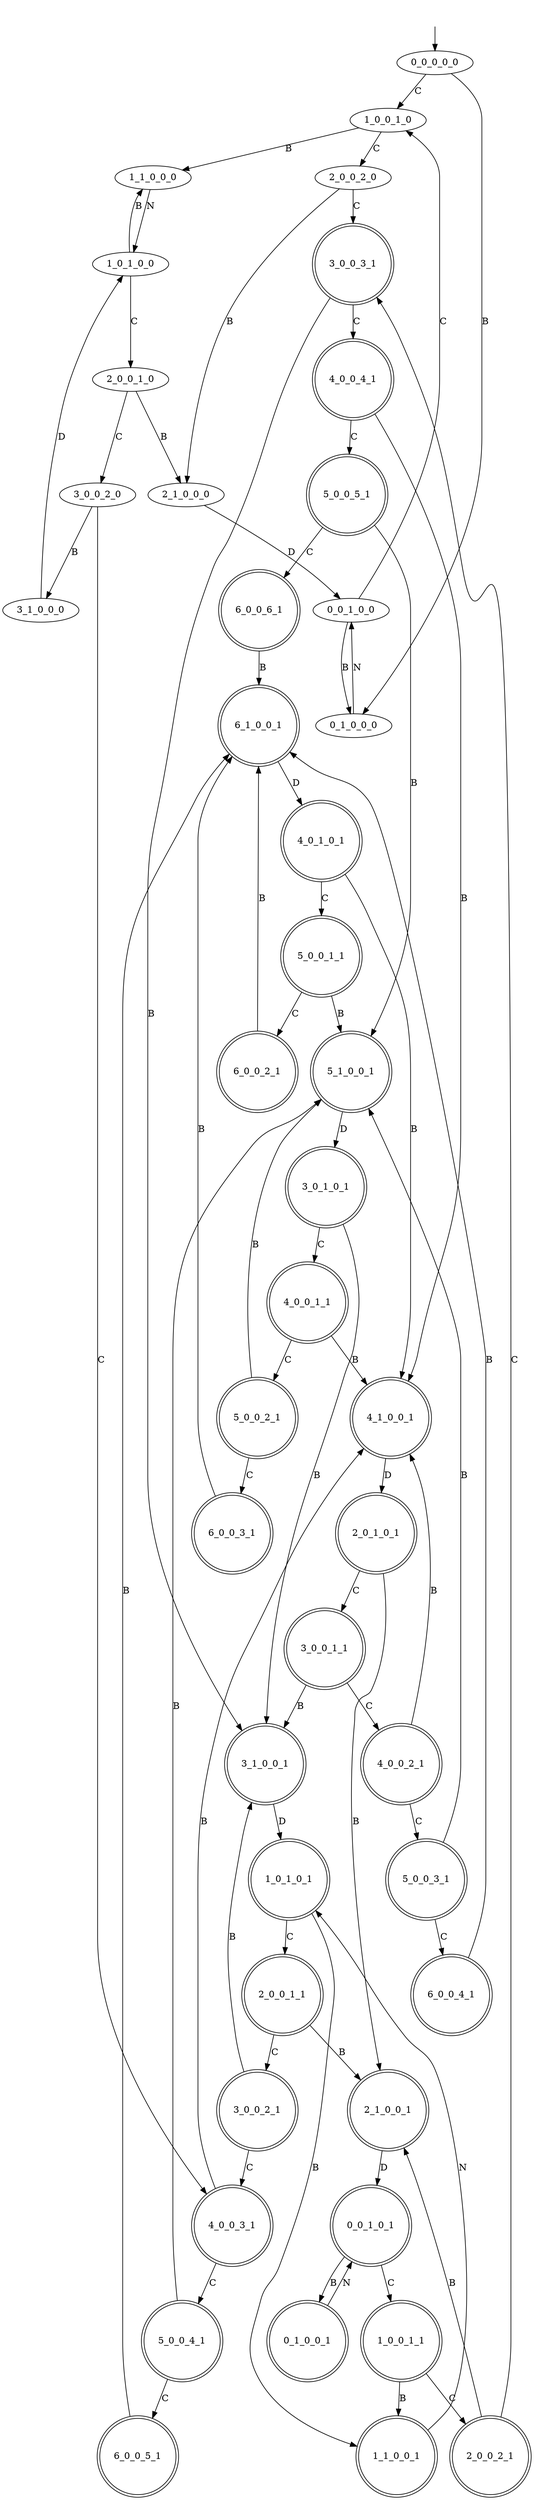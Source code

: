 digraph B {
"0_0_0_0_0" [label="0_0_0_0_0"];
"1_0_0_1_0" [label="1_0_0_1_0"];
"2_0_0_2_0" [label="2_0_0_2_0"];
"3_0_0_3_1" [label="3_0_0_3_1", shape=doublecircle];
"4_0_0_4_1" [label="4_0_0_4_1", shape=doublecircle];
"5_0_0_5_1" [label="5_0_0_5_1", shape=doublecircle];
"6_0_0_6_1" [label="6_0_0_6_1", shape=doublecircle];
"6_1_0_0_1" [label="6_1_0_0_1", shape=doublecircle];
"4_0_1_0_1" [label="4_0_1_0_1", shape=doublecircle];
"5_0_0_1_1" [label="5_0_0_1_1", shape=doublecircle];
"6_0_0_2_1" [label="6_0_0_2_1", shape=doublecircle];
"5_1_0_0_1" [label="5_1_0_0_1", shape=doublecircle];
"3_0_1_0_1" [label="3_0_1_0_1", shape=doublecircle];
"4_0_0_1_1" [label="4_0_0_1_1", shape=doublecircle];
"5_0_0_2_1" [label="5_0_0_2_1", shape=doublecircle];
"6_0_0_3_1" [label="6_0_0_3_1", shape=doublecircle];
"4_1_0_0_1" [label="4_1_0_0_1", shape=doublecircle];
"2_0_1_0_1" [label="2_0_1_0_1", shape=doublecircle];
"3_0_0_1_1" [label="3_0_0_1_1", shape=doublecircle];
"4_0_0_2_1" [label="4_0_0_2_1", shape=doublecircle];
"5_0_0_3_1" [label="5_0_0_3_1", shape=doublecircle];
"6_0_0_4_1" [label="6_0_0_4_1", shape=doublecircle];
"3_1_0_0_1" [label="3_1_0_0_1", shape=doublecircle];
"1_0_1_0_1" [label="1_0_1_0_1", shape=doublecircle];
"2_0_0_1_1" [label="2_0_0_1_1", shape=doublecircle];
"3_0_0_2_1" [label="3_0_0_2_1", shape=doublecircle];
"4_0_0_3_1" [label="4_0_0_3_1", shape=doublecircle];
"5_0_0_4_1" [label="5_0_0_4_1", shape=doublecircle];
"6_0_0_5_1" [label="6_0_0_5_1", shape=doublecircle];
"2_1_0_0_1" [label="2_1_0_0_1", shape=doublecircle];
"0_0_1_0_1" [label="0_0_1_0_1", shape=doublecircle];
"1_0_0_1_1" [label="1_0_0_1_1", shape=doublecircle];
"2_0_0_2_1" [label="2_0_0_2_1", shape=doublecircle];
"1_1_0_0_1" [label="1_1_0_0_1", shape=doublecircle];
"0_1_0_0_1" [label="0_1_0_0_1", shape=doublecircle];
"2_1_0_0_0" [label="2_1_0_0_0"];
"0_0_1_0_0" [label="0_0_1_0_0"];
"0_1_0_0_0" [label="0_1_0_0_0"];
"1_1_0_0_0" [label="1_1_0_0_0"];
"1_0_1_0_0" [label="1_0_1_0_0"];
"2_0_0_1_0" [label="2_0_0_1_0"];
"3_0_0_2_0" [label="3_0_0_2_0"];
"3_1_0_0_0" [label="3_1_0_0_0"];
"0_0_0_0_0" -> "1_0_0_1_0"  [label="C"];
"0_0_0_0_0" -> "0_1_0_0_0"  [label="B"];
"1_0_0_1_0" -> "2_0_0_2_0"  [label="C"];
"1_0_0_1_0" -> "1_1_0_0_0"  [label="B"];
"2_0_0_2_0" -> "3_0_0_3_1"  [label="C"];
"2_0_0_2_0" -> "2_1_0_0_0"  [label="B"];
"3_0_0_3_1" -> "4_0_0_4_1"  [label="C"];
"3_0_0_3_1" -> "3_1_0_0_1"  [label="B"];
"4_0_0_4_1" -> "5_0_0_5_1"  [label="C"];
"4_0_0_4_1" -> "4_1_0_0_1"  [label="B"];
"5_0_0_5_1" -> "6_0_0_6_1"  [label="C"];
"5_0_0_5_1" -> "5_1_0_0_1"  [label="B"];
"6_0_0_6_1" -> "6_1_0_0_1"  [label="B"];
"6_1_0_0_1" -> "4_0_1_0_1"  [label="D"];
"4_0_1_0_1" -> "5_0_0_1_1"  [label="C"];
"4_0_1_0_1" -> "4_1_0_0_1"  [label="B"];
"5_0_0_1_1" -> "6_0_0_2_1"  [label="C"];
"5_0_0_1_1" -> "5_1_0_0_1"  [label="B"];
"6_0_0_2_1" -> "6_1_0_0_1"  [label="B"];
"5_1_0_0_1" -> "3_0_1_0_1"  [label="D"];
"3_0_1_0_1" -> "4_0_0_1_1"  [label="C"];
"3_0_1_0_1" -> "3_1_0_0_1"  [label="B"];
"4_0_0_1_1" -> "5_0_0_2_1"  [label="C"];
"4_0_0_1_1" -> "4_1_0_0_1"  [label="B"];
"5_0_0_2_1" -> "6_0_0_3_1"  [label="C"];
"5_0_0_2_1" -> "5_1_0_0_1"  [label="B"];
"6_0_0_3_1" -> "6_1_0_0_1"  [label="B"];
"4_1_0_0_1" -> "2_0_1_0_1"  [label="D"];
"2_0_1_0_1" -> "3_0_0_1_1"  [label="C"];
"2_0_1_0_1" -> "2_1_0_0_1"  [label="B"];
"3_0_0_1_1" -> "4_0_0_2_1"  [label="C"];
"3_0_0_1_1" -> "3_1_0_0_1"  [label="B"];
"4_0_0_2_1" -> "5_0_0_3_1"  [label="C"];
"4_0_0_2_1" -> "4_1_0_0_1"  [label="B"];
"5_0_0_3_1" -> "6_0_0_4_1"  [label="C"];
"5_0_0_3_1" -> "5_1_0_0_1"  [label="B"];
"6_0_0_4_1" -> "6_1_0_0_1"  [label="B"];
"3_1_0_0_1" -> "1_0_1_0_1"  [label="D"];
"1_0_1_0_1" -> "2_0_0_1_1"  [label="C"];
"1_0_1_0_1" -> "1_1_0_0_1"  [label="B"];
"2_0_0_1_1" -> "3_0_0_2_1"  [label="C"];
"2_0_0_1_1" -> "2_1_0_0_1"  [label="B"];
"3_0_0_2_1" -> "4_0_0_3_1"  [label="C"];
"3_0_0_2_1" -> "3_1_0_0_1"  [label="B"];
"4_0_0_3_1" -> "5_0_0_4_1"  [label="C"];
"4_0_0_3_1" -> "4_1_0_0_1"  [label="B"];
"5_0_0_4_1" -> "6_0_0_5_1"  [label="C"];
"5_0_0_4_1" -> "5_1_0_0_1"  [label="B"];
"6_0_0_5_1" -> "6_1_0_0_1"  [label="B"];
"2_1_0_0_1" -> "0_0_1_0_1"  [label="D"];
"0_0_1_0_1" -> "1_0_0_1_1"  [label="C"];
"0_0_1_0_1" -> "0_1_0_0_1"  [label="B"];
"1_0_0_1_1" -> "2_0_0_2_1"  [label="C"];
"1_0_0_1_1" -> "1_1_0_0_1"  [label="B"];
"2_0_0_2_1" -> "3_0_0_3_1"  [label="C"];
"2_0_0_2_1" -> "2_1_0_0_1"  [label="B"];
"1_1_0_0_1" -> "1_0_1_0_1"  [label="N"];
"0_1_0_0_1" -> "0_0_1_0_1"  [label="N"];
"2_1_0_0_0" -> "0_0_1_0_0"  [label="D"];
"0_0_1_0_0" -> "1_0_0_1_0"  [label="C"];
"0_0_1_0_0" -> "0_1_0_0_0"  [label="B"];
"0_1_0_0_0" -> "0_0_1_0_0"  [label="N"];
"1_1_0_0_0" -> "1_0_1_0_0"  [label="N"];
"1_0_1_0_0" -> "2_0_0_1_0"  [label="C"];
"1_0_1_0_0" -> "1_1_0_0_0"  [label="B"];
"2_0_0_1_0" -> "3_0_0_2_0"  [label="C"];
"2_0_0_1_0" -> "2_1_0_0_0"  [label="B"];
"3_0_0_2_0" -> "4_0_0_3_1"  [label="C"];
"3_0_0_2_0" -> "3_1_0_0_0"  [label="B"];
"3_1_0_0_0" -> "1_0_1_0_0"  [label="D"];
__start0 [label="", shape=none];
__start0 -> "0_0_0_0_0"  [label=""];
}
